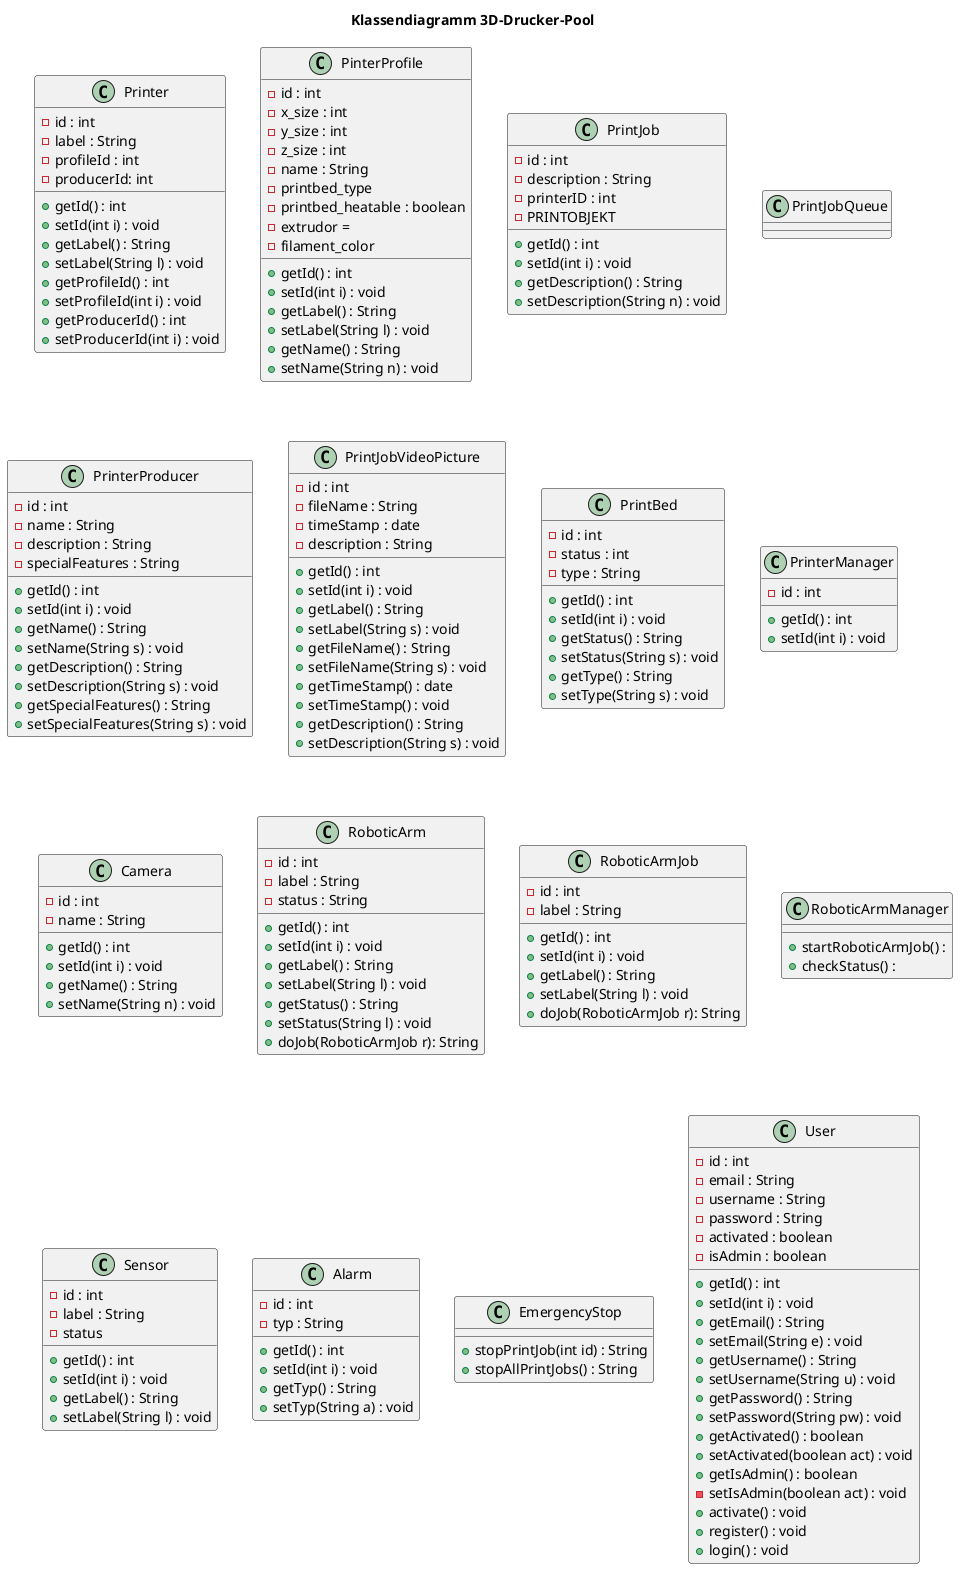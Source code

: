 @startuml

title Klassendiagramm 3D-Drucker-Pool

class Printer {
  - id : int
  - label : String
  - profileId : int
  - producerId: int

  + getId() : int
  + setId(int i) : void
  + getLabel() : String
  + setLabel(String l) : void
  + getProfileId() : int
  + setProfileId(int i) : void
  + getProducerId() : int
  + setProducerId(int i) : void

}

class PinterProfile {
  - id : int
  - x_size : int
  - y_size : int
  - z_size : int
  - name : String
  - printbed_type
  - printbed_heatable : boolean
  - extrudor =
  - filament_color

  + getId() : int
  + setId(int i) : void
  + getLabel() : String
  + setLabel(String l) : void
  + getName() : String
  + setName(String n) : void

}


class PrintJob {
  - id : int
  - description : String
  - printerID : int
  - PRINTOBJEKT

  + getId() : int
  + setId(int i) : void
  + getDescription() : String
  + setDescription(String n) : void

}

class PrintJobQueue {

}

class PrinterProducer {
  - id : int
  - name : String
  - description : String
  - specialFeatures : String

  + getId() : int
  + setId(int i) : void
  + getName() : String
  + setName(String s) : void
  + getDescription() : String
  + setDescription(String s) : void
  + getSpecialFeatures() : String
  + setSpecialFeatures(String s) : void

}

class PrintJobVideoPicture {
  - id : int
  - fileName : String
  - timeStamp : date
  - description : String

  + getId() : int
  + setId(int i) : void
  + getLabel() : String
  + setLabel(String s) : void
  + getFileName() : String
  + setFileName(String s) : void
  + getTimeStamp() : date
  + setTimeStamp() : void
  + getDescription() : String
  + setDescription(String s) : void

}
class PrintBed {
  - id : int
  - status : int
  - type : String

  + getId() : int
  + setId(int i) : void
  + getStatus() : String
  + setStatus(String s) : void
  + getType() : String
  + setType(String s) : void

}

class PrinterManager {
  - id : int

  + getId() : int
  + setId(int i) : void

}





class Camera {
  - id : int
  - name : String

  + getId() : int
  + setId(int i) : void
  + getName() : String
  + setName(String n) : void
}


class RoboticArm {
  - id : int
  - label : String
  - status : String

  + getId() : int
  + setId(int i) : void
  + getLabel() : String
  + setLabel(String l) : void
  + getStatus() : String
  + setStatus(String l) : void
  + doJob(RoboticArmJob r): String

}
class RoboticArmJob {
  - id : int
  - label : String

  + getId() : int
  + setId(int i) : void
  + getLabel() : String
  + setLabel(String l) : void
  + doJob(RoboticArmJob r): String

}

class RoboticArmManager {

  + startRoboticArmJob() :
  + checkStatus() :

}

class Sensor {
  - id : int
  - label : String
  - status

  + getId() : int
  + setId(int i) : void
  + getLabel() : String
  + setLabel(String l) : void


}


class Alarm {
  - id : int
  - typ : String

  + getId() : int
  + setId(int i) : void
  + getTyp() : String
  + setTyp(String a) : void


}

class EmergencyStop {

  + stopPrintJob(int id) : String
  + stopAllPrintJobs() : String

}

class User {
  - id : int
  - email : String
  - username : String
  - password : String
  - activated : boolean
  - isAdmin : boolean

  + getId() : int
  + setId(int i) : void
  + getEmail() : String
  + setEmail(String e) : void
  + getUsername() : String
  + setUsername(String u) : void
  + getPassword() : String
  + setPassword(String pw) : void
  + getActivated() : boolean
  + setActivated(boolean act) : void
  + getIsAdmin() : boolean
  - setIsAdmin(boolean act) : void
  + activate() : void
  + register() : void
  + login() : void
}


@enduml

